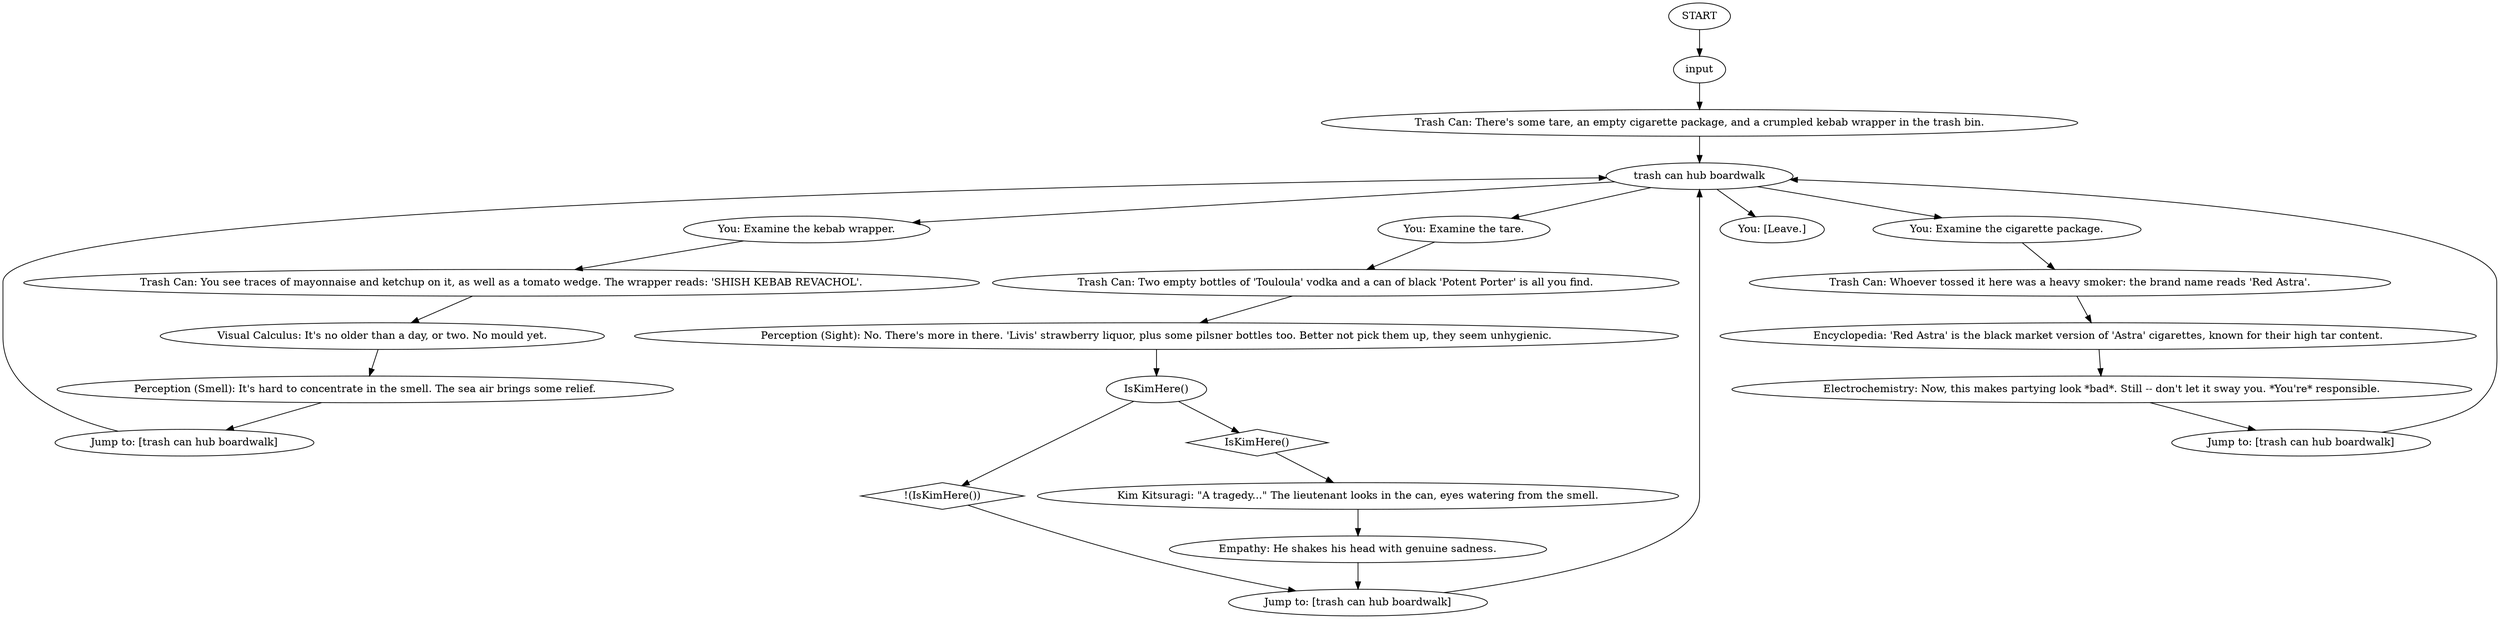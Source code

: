 # BOARDWALK / TRASH CAN
# A TRASH CAN OH BOY. Its an interaction.
# ==================================================
digraph G {
	  0 [label="START"];
	  1 [label="input"];
	  2 [label="You: Examine the tare."];
	  4 [label="You: Examine the kebab wrapper."];
	  5 [label="IsKimHere()"];
	  6 [label="IsKimHere()", shape=diamond];
	  7 [label="!(IsKimHere())", shape=diamond];
	  8 [label="Jump to: [trash can hub boardwalk]"];
	  9 [label="Encyclopedia: 'Red Astra' is the black market version of 'Astra' cigarettes, known for their high tar content."];
	  10 [label="trash can hub boardwalk"];
	  11 [label="Electrochemistry: Now, this makes partying look *bad*. Still -- don't let it sway you. *You're* responsible."];
	  12 [label="Perception (Sight): No. There's more in there. 'Livis' strawberry liquor, plus some pilsner bottles too. Better not pick them up, they seem unhygienic."];
	  13 [label="Kim Kitsuragi: \"A tragedy...\" The lieutenant looks in the can, eyes watering from the smell."];
	  14 [label="Jump to: [trash can hub boardwalk]"];
	  15 [label="Perception (Smell): It's hard to concentrate in the smell. The sea air brings some relief."];
	  16 [label="Empathy: He shakes his head with genuine sadness."];
	  17 [label="You: Examine the cigarette package."];
	  18 [label="Trash Can: Two empty bottles of 'Touloula' vodka and a can of black 'Potent Porter' is all you find."];
	  19 [label="You: [Leave.]"];
	  20 [label="Trash Can: Whoever tossed it here was a heavy smoker: the brand name reads 'Red Astra'."];
	  21 [label="Jump to: [trash can hub boardwalk]"];
	  22 [label="Visual Calculus: It's no older than a day, or two. No mould yet."];
	  23 [label="Trash Can: There's some tare, an empty cigarette package, and a crumpled kebab wrapper in the trash bin."];
	  24 [label="Trash Can: You see traces of mayonnaise and ketchup on it, as well as a tomato wedge. The wrapper reads: 'SHISH KEBAB REVACHOL'."];
	  0 -> 1
	  1 -> 23
	  2 -> 18
	  4 -> 24
	  5 -> 6
	  5 -> 7
	  6 -> 13
	  7 -> 14
	  8 -> 10
	  9 -> 11
	  10 -> 17
	  10 -> 2
	  10 -> 19
	  10 -> 4
	  11 -> 21
	  12 -> 5
	  13 -> 16
	  14 -> 10
	  15 -> 8
	  16 -> 14
	  17 -> 20
	  18 -> 12
	  20 -> 9
	  21 -> 10
	  22 -> 15
	  23 -> 10
	  24 -> 22
}

